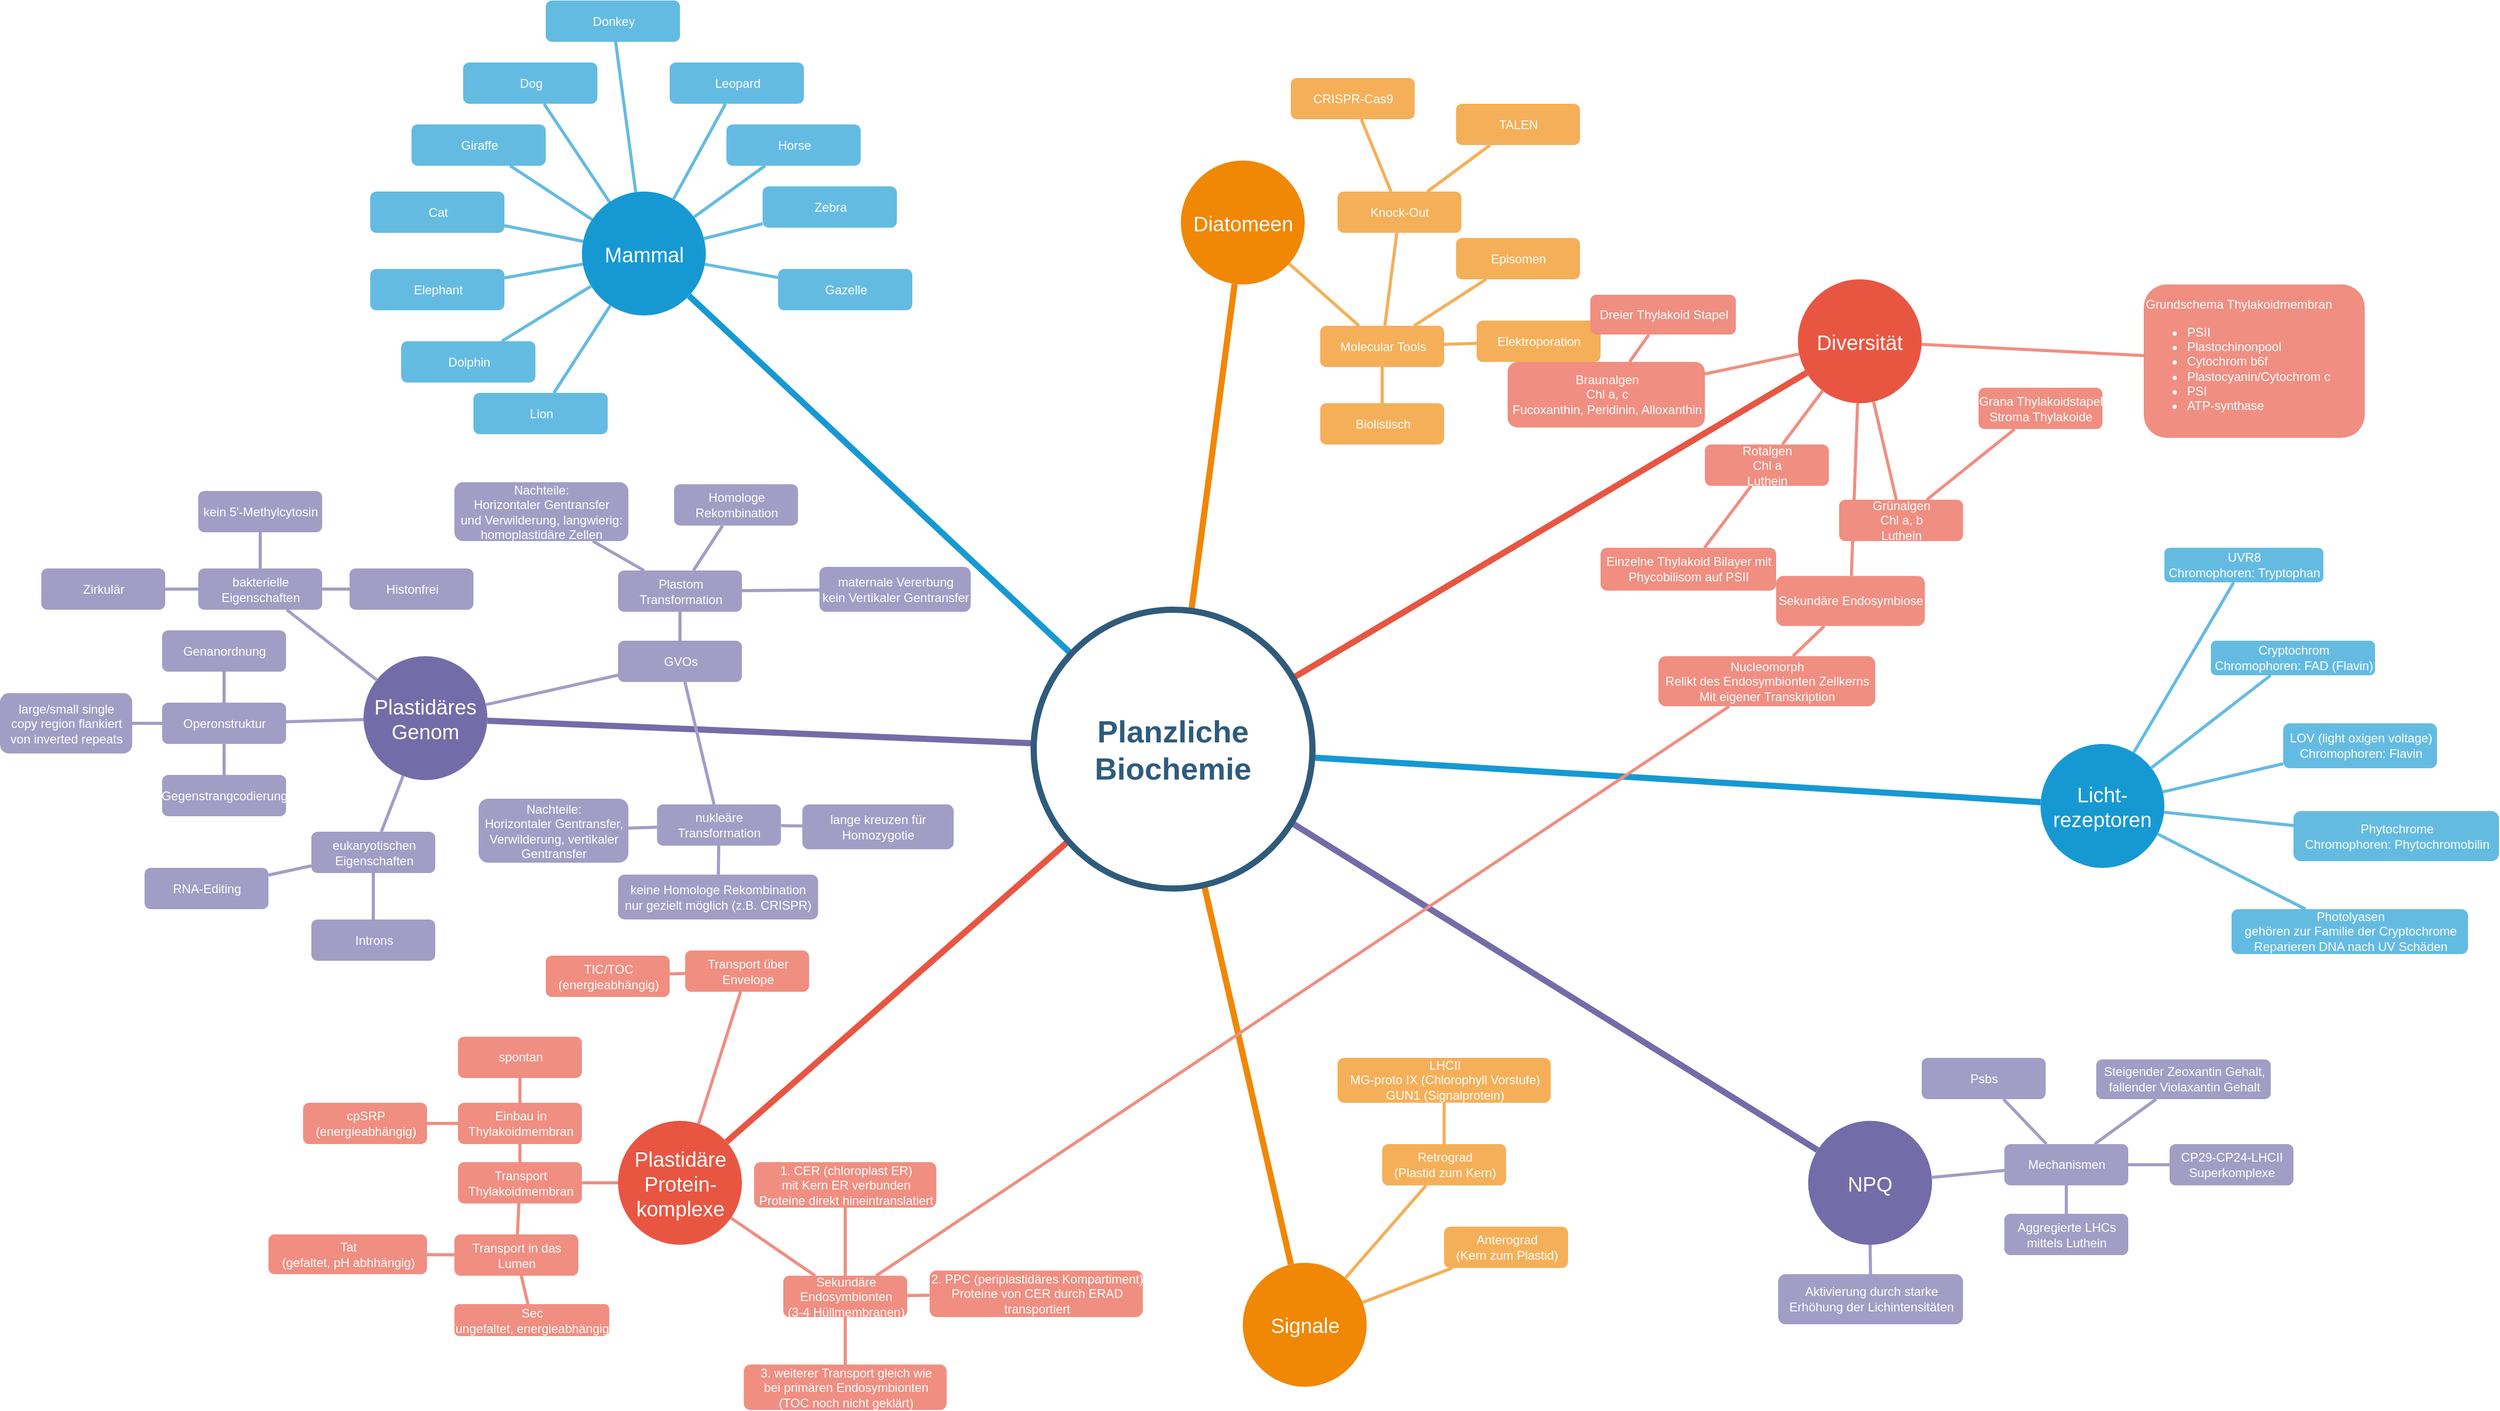 <mxfile version="20.2.4" type="github">
  <diagram id="6a731a19-8d31-9384-78a2-239565b7b9f0" name="Page-1">
    <mxGraphModel dx="2248" dy="908" grid="1" gridSize="10" guides="1" tooltips="1" connect="1" arrows="1" fold="1" page="1" pageScale="1" pageWidth="1169" pageHeight="827" background="none" math="0" shadow="0">
      <root>
        <mxCell id="0" />
        <mxCell id="1" parent="0" />
        <mxCell id="1350" value="Mammal" style="ellipse;whiteSpace=wrap;html=1;shadow=0;fontFamily=Helvetica;fontSize=20;fontColor=#FFFFFF;align=center;strokeWidth=3;fillColor=#1699D3;strokeColor=none;" parent="1" vertex="1">
          <mxGeometry x="523.5" y="271.5" width="120" height="120" as="geometry" />
        </mxCell>
        <mxCell id="1351" value="Diatomeen" style="ellipse;whiteSpace=wrap;html=1;shadow=0;fontFamily=Helvetica;fontSize=20;fontColor=#FFFFFF;align=center;strokeWidth=3;fillColor=#F08705;strokeColor=none;gradientColor=none;" parent="1" vertex="1">
          <mxGeometry x="1103.5" y="241.5" width="120" height="120" as="geometry" />
        </mxCell>
        <mxCell id="1352" value="Diversität" style="ellipse;whiteSpace=wrap;html=1;shadow=0;fontFamily=Helvetica;fontSize=20;fontColor=#FFFFFF;align=center;strokeWidth=3;fillColor=#E85642;strokeColor=none;" parent="1" vertex="1">
          <mxGeometry x="1701" y="356.5" width="120" height="120" as="geometry" />
        </mxCell>
        <mxCell id="1353" value="Licht-rezeptoren" style="ellipse;whiteSpace=wrap;html=1;shadow=0;fontFamily=Helvetica;fontSize=20;fontColor=#FFFFFF;align=center;strokeWidth=3;fillColor=#1699D3;strokeColor=none;" parent="1" vertex="1">
          <mxGeometry x="1936" y="806.5" width="120" height="120" as="geometry" />
        </mxCell>
        <mxCell id="1354" value="NPQ" style="ellipse;whiteSpace=wrap;html=1;shadow=0;fontFamily=Helvetica;fontSize=20;fontColor=#FFFFFF;align=center;strokeWidth=3;fillColor=#736ca8;strokeColor=none;" parent="1" vertex="1">
          <mxGeometry x="1711" y="1171.5" width="120" height="120" as="geometry" />
        </mxCell>
        <mxCell id="1355" value="Signale" style="ellipse;whiteSpace=wrap;html=1;shadow=0;fontFamily=Helvetica;fontSize=20;fontColor=#FFFFFF;align=center;strokeWidth=3;fillColor=#F08705;strokeColor=none;" parent="1" vertex="1">
          <mxGeometry x="1163.5" y="1309" width="120" height="120" as="geometry" />
        </mxCell>
        <mxCell id="1356" value="Plastidäre Protein-&lt;br&gt;komplexe" style="ellipse;whiteSpace=wrap;html=1;shadow=0;fontFamily=Helvetica;fontSize=20;fontColor=#FFFFFF;align=center;strokeWidth=3;fillColor=#E85642;strokeColor=none;" parent="1" vertex="1">
          <mxGeometry x="558.5" y="1171.5" width="120" height="120" as="geometry" />
        </mxCell>
        <mxCell id="1358" value="Dolphin" style="rounded=1;fillColor=#64BBE2;strokeColor=none;strokeWidth=3;shadow=0;html=1;fontColor=#FFFFFF;" parent="1" vertex="1">
          <mxGeometry x="348.5" y="416.5" width="130" height="40" as="geometry" />
        </mxCell>
        <mxCell id="1359" style="endArrow=none;strokeWidth=6;strokeColor=#1699D3;html=1;" parent="1" source="1515" target="1350" edge="1">
          <mxGeometry relative="1" as="geometry" />
        </mxCell>
        <mxCell id="1360" style="endArrow=none;strokeWidth=6;strokeColor=#f08705;html=1;" parent="1" source="1515" target="1351" edge="1">
          <mxGeometry relative="1" as="geometry" />
        </mxCell>
        <mxCell id="1361" style="endArrow=none;strokeWidth=6;strokeColor=#E85642;html=1;" parent="1" source="1515" target="1352" edge="1">
          <mxGeometry relative="1" as="geometry" />
        </mxCell>
        <mxCell id="1362" style="endArrow=none;strokeWidth=6;strokeColor=#1699D3;html=1;" parent="1" source="1515" target="1353" edge="1">
          <mxGeometry relative="1" as="geometry" />
        </mxCell>
        <mxCell id="1363" style="endArrow=none;strokeWidth=6;strokeColor=#736CA8;html=1;" parent="1" source="1515" target="1516" edge="1">
          <mxGeometry relative="1" as="geometry" />
        </mxCell>
        <mxCell id="1364" style="endArrow=none;strokeWidth=6;strokeColor=#736ca8;html=1;" parent="1" source="1515" target="1354" edge="1">
          <mxGeometry relative="1" as="geometry" />
        </mxCell>
        <mxCell id="1365" value="" style="edgeStyle=none;endArrow=none;strokeWidth=6;strokeColor=#F08705;html=1;" parent="1" source="1515" target="1355" edge="1">
          <mxGeometry x="181" y="226.5" width="100" height="100" as="geometry">
            <mxPoint x="181" y="326.5" as="sourcePoint" />
            <mxPoint x="281" y="226.5" as="targetPoint" />
          </mxGeometry>
        </mxCell>
        <mxCell id="1366" value="" style="edgeStyle=none;endArrow=none;strokeWidth=6;strokeColor=#E85642;html=1;" parent="1" source="1515" target="1356" edge="1">
          <mxGeometry x="181" y="226.5" width="100" height="100" as="geometry">
            <mxPoint x="181" y="326.5" as="sourcePoint" />
            <mxPoint x="281" y="226.5" as="targetPoint" />
          </mxGeometry>
        </mxCell>
        <mxCell id="1367" value="Lion" style="rounded=1;fillColor=#64BBE2;strokeColor=none;strokeWidth=3;shadow=0;html=1;fontColor=#FFFFFF;" parent="1" vertex="1">
          <mxGeometry x="418.5" y="466.5" width="130" height="40" as="geometry" />
        </mxCell>
        <mxCell id="1368" value="Elephant" style="rounded=1;fillColor=#64BBE2;strokeColor=none;strokeWidth=3;shadow=0;html=1;fontColor=#FFFFFF;" parent="1" vertex="1">
          <mxGeometry x="318.5" y="346.5" width="130" height="40" as="geometry" />
        </mxCell>
        <mxCell id="1369" value="Cat" style="rounded=1;fillColor=#64BBE2;strokeColor=none;strokeWidth=3;shadow=0;html=1;fontColor=#FFFFFF;" parent="1" vertex="1">
          <mxGeometry x="318.5" y="271.5" width="130" height="40" as="geometry" />
        </mxCell>
        <mxCell id="1370" value="Giraffe" style="rounded=1;fillColor=#64BBE2;strokeColor=none;strokeWidth=3;shadow=0;html=1;fontColor=#FFFFFF;" parent="1" vertex="1">
          <mxGeometry x="358.5" y="206.5" width="130" height="40" as="geometry" />
        </mxCell>
        <mxCell id="1371" value="Dog" style="rounded=1;fillColor=#64BBE2;strokeColor=none;strokeWidth=3;shadow=0;html=1;fontColor=#FFFFFF;" parent="1" vertex="1">
          <mxGeometry x="408.5" y="146.5" width="130" height="40" as="geometry" />
        </mxCell>
        <mxCell id="1372" value="Donkey" style="rounded=1;fillColor=#64BBE2;strokeColor=none;strokeWidth=3;shadow=0;html=1;fontColor=#FFFFFF;" parent="1" vertex="1">
          <mxGeometry x="488.5" y="86.5" width="130" height="40" as="geometry" />
        </mxCell>
        <mxCell id="1373" value="Leopard" style="rounded=1;fillColor=#64BBE2;strokeColor=none;strokeWidth=3;shadow=0;html=1;fontColor=#FFFFFF;" parent="1" vertex="1">
          <mxGeometry x="608.5" y="146.5" width="130" height="40" as="geometry" />
        </mxCell>
        <mxCell id="1374" value="Horse" style="rounded=1;fillColor=#64BBE2;strokeColor=none;strokeWidth=3;shadow=0;html=1;fontColor=#FFFFFF;" parent="1" vertex="1">
          <mxGeometry x="663.5" y="206.5" width="130" height="40" as="geometry" />
        </mxCell>
        <mxCell id="1375" value="Zebra" style="rounded=1;fillColor=#64BBE2;strokeColor=none;strokeWidth=3;shadow=0;html=1;fontColor=#FFFFFF;" parent="1" vertex="1">
          <mxGeometry x="698.5" y="266.5" width="130" height="40" as="geometry" />
        </mxCell>
        <mxCell id="1376" value="Gazelle" style="rounded=1;fillColor=#64BBE2;strokeColor=none;strokeWidth=3;shadow=0;html=1;fontColor=#FFFFFF;" parent="1" vertex="1">
          <mxGeometry x="713.5" y="346.5" width="130" height="40" as="geometry" />
        </mxCell>
        <mxCell id="1377" value="" style="edgeStyle=none;endArrow=none;strokeWidth=3;strokeColor=#64BBE2;html=1;" parent="1" source="1350" target="1376" edge="1">
          <mxGeometry x="-221.5" y="56.5" width="100" height="100" as="geometry">
            <mxPoint x="-221.5" y="156.5" as="sourcePoint" />
            <mxPoint x="-121.5" y="56.5" as="targetPoint" />
          </mxGeometry>
        </mxCell>
        <mxCell id="1378" value="" style="edgeStyle=none;endArrow=none;strokeWidth=3;strokeColor=#64BBE2;html=1;" parent="1" source="1350" target="1367" edge="1">
          <mxGeometry x="-221.5" y="56.5" width="100" height="100" as="geometry">
            <mxPoint x="-221.5" y="156.5" as="sourcePoint" />
            <mxPoint x="-121.5" y="56.5" as="targetPoint" />
          </mxGeometry>
        </mxCell>
        <mxCell id="1379" value="" style="edgeStyle=none;endArrow=none;strokeWidth=3;strokeColor=#64BBE2;html=1;" parent="1" source="1350" target="1358" edge="1">
          <mxGeometry x="-221.5" y="56.5" width="100" height="100" as="geometry">
            <mxPoint x="-221.5" y="156.5" as="sourcePoint" />
            <mxPoint x="-121.5" y="56.5" as="targetPoint" />
          </mxGeometry>
        </mxCell>
        <mxCell id="1380" value="" style="edgeStyle=none;endArrow=none;strokeWidth=3;strokeColor=#64BBE2;html=1;" parent="1" source="1350" target="1368" edge="1">
          <mxGeometry x="-221.5" y="56.5" width="100" height="100" as="geometry">
            <mxPoint x="-221.5" y="156.5" as="sourcePoint" />
            <mxPoint x="-121.5" y="56.5" as="targetPoint" />
          </mxGeometry>
        </mxCell>
        <mxCell id="1381" value="" style="edgeStyle=none;endArrow=none;strokeWidth=3;strokeColor=#64BBE2;html=1;" parent="1" source="1350" target="1369" edge="1">
          <mxGeometry x="-221.5" y="56.5" width="100" height="100" as="geometry">
            <mxPoint x="-221.5" y="156.5" as="sourcePoint" />
            <mxPoint x="-121.5" y="56.5" as="targetPoint" />
          </mxGeometry>
        </mxCell>
        <mxCell id="1382" value="" style="edgeStyle=none;endArrow=none;strokeWidth=3;strokeColor=#64BBE2;html=1;" parent="1" source="1350" target="1370" edge="1">
          <mxGeometry x="-221.5" y="56.5" width="100" height="100" as="geometry">
            <mxPoint x="-221.5" y="156.5" as="sourcePoint" />
            <mxPoint x="-121.5" y="56.5" as="targetPoint" />
          </mxGeometry>
        </mxCell>
        <mxCell id="1383" value="" style="edgeStyle=none;endArrow=none;strokeWidth=3;strokeColor=#64BBE2;html=1;" parent="1" source="1350" target="1371" edge="1">
          <mxGeometry x="-221.5" y="56.5" width="100" height="100" as="geometry">
            <mxPoint x="-221.5" y="156.5" as="sourcePoint" />
            <mxPoint x="-121.5" y="56.5" as="targetPoint" />
          </mxGeometry>
        </mxCell>
        <mxCell id="1384" value="" style="edgeStyle=none;endArrow=none;strokeWidth=3;strokeColor=#64BBE2;html=1;" parent="1" source="1350" target="1372" edge="1">
          <mxGeometry x="-221.5" y="56.5" width="100" height="100" as="geometry">
            <mxPoint x="-221.5" y="156.5" as="sourcePoint" />
            <mxPoint x="-121.5" y="56.5" as="targetPoint" />
          </mxGeometry>
        </mxCell>
        <mxCell id="1385" value="" style="edgeStyle=none;endArrow=none;strokeWidth=3;strokeColor=#64BBE2;html=1;" parent="1" source="1350" target="1373" edge="1">
          <mxGeometry x="-221.5" y="56.5" width="100" height="100" as="geometry">
            <mxPoint x="-221.5" y="156.5" as="sourcePoint" />
            <mxPoint x="-121.5" y="56.5" as="targetPoint" />
          </mxGeometry>
        </mxCell>
        <mxCell id="1386" value="" style="edgeStyle=none;endArrow=none;strokeWidth=3;strokeColor=#64BBE2;html=1;" parent="1" source="1350" target="1374" edge="1">
          <mxGeometry x="-221.5" y="56.5" width="100" height="100" as="geometry">
            <mxPoint x="-221.5" y="156.5" as="sourcePoint" />
            <mxPoint x="-121.5" y="56.5" as="targetPoint" />
          </mxGeometry>
        </mxCell>
        <mxCell id="1387" value="" style="edgeStyle=none;endArrow=none;strokeWidth=3;strokeColor=#64BBE2;html=1;" parent="1" source="1350" target="1375" edge="1">
          <mxGeometry x="-221.5" y="56.5" width="100" height="100" as="geometry">
            <mxPoint x="-221.5" y="156.5" as="sourcePoint" />
            <mxPoint x="-121.5" y="56.5" as="targetPoint" />
          </mxGeometry>
        </mxCell>
        <mxCell id="1392" value="CRISPR-Cas9" style="rounded=1;fillColor=#f5af58;strokeColor=none;strokeWidth=3;shadow=0;html=1;fontColor=#FFFFFF;" parent="1" vertex="1">
          <mxGeometry x="1210" y="161.5" width="120" height="40" as="geometry" />
        </mxCell>
        <mxCell id="1393" value="TALEN" style="rounded=1;fillColor=#f5af58;strokeColor=none;strokeWidth=3;shadow=0;html=1;fontColor=#FFFFFF;" parent="1" vertex="1">
          <mxGeometry x="1370" y="186.5" width="120" height="40" as="geometry" />
        </mxCell>
        <mxCell id="1394" value="Knock-Out" style="rounded=1;fillColor=#f5af58;strokeColor=none;strokeWidth=3;shadow=0;html=1;fontColor=#FFFFFF;" parent="1" vertex="1">
          <mxGeometry x="1255.25" y="271.5" width="120" height="40" as="geometry" />
        </mxCell>
        <mxCell id="1395" value="Episomen" style="rounded=1;fillColor=#f5af58;strokeColor=none;strokeWidth=3;shadow=0;html=1;fontColor=#FFFFFF;" parent="1" vertex="1">
          <mxGeometry x="1370" y="316.5" width="120" height="40" as="geometry" />
        </mxCell>
        <mxCell id="1396" value="Elektroporation" style="rounded=1;fillColor=#f5af58;strokeColor=none;strokeWidth=3;shadow=0;html=1;fontColor=#FFFFFF;" parent="1" vertex="1">
          <mxGeometry x="1390" y="396.5" width="120" height="40" as="geometry" />
        </mxCell>
        <mxCell id="1397" value="Biolistisch" style="rounded=1;fillColor=#f5af58;strokeColor=none;strokeWidth=3;shadow=0;html=1;fontColor=#FFFFFF;" parent="1" vertex="1">
          <mxGeometry x="1238.5" y="476.5" width="120" height="40" as="geometry" />
        </mxCell>
        <mxCell id="1398" value="Molecular Tools" style="rounded=1;fillColor=#f5af58;strokeColor=none;strokeWidth=3;shadow=0;html=1;fontColor=#FFFFFF;" parent="1" vertex="1">
          <mxGeometry x="1238.5" y="401.5" width="120" height="40" as="geometry" />
        </mxCell>
        <mxCell id="1404" value="" style="edgeStyle=none;endArrow=none;strokeWidth=3;strokeColor=#F5AF58;html=1;" parent="1" source="1394" target="1392" edge="1">
          <mxGeometry x="3.5" y="21.5" width="100" height="100" as="geometry">
            <mxPoint x="3.5" y="121.5" as="sourcePoint" />
            <mxPoint x="103.5" y="21.5" as="targetPoint" />
          </mxGeometry>
        </mxCell>
        <mxCell id="1405" value="" style="edgeStyle=none;endArrow=none;strokeWidth=3;strokeColor=#F5AF58;html=1;" parent="1" source="1394" target="1393" edge="1">
          <mxGeometry x="3.5" y="21.5" width="100" height="100" as="geometry">
            <mxPoint x="3.5" y="121.5" as="sourcePoint" />
            <mxPoint x="103.5" y="21.5" as="targetPoint" />
          </mxGeometry>
        </mxCell>
        <mxCell id="1406" value="" style="edgeStyle=none;endArrow=none;strokeWidth=3;strokeColor=#F5AF58;html=1;" parent="1" source="1398" target="1394" edge="1">
          <mxGeometry x="3.5" y="21.5" width="100" height="100" as="geometry">
            <mxPoint x="3.5" y="121.5" as="sourcePoint" />
            <mxPoint x="103.5" y="21.5" as="targetPoint" />
          </mxGeometry>
        </mxCell>
        <mxCell id="1407" value="" style="edgeStyle=none;endArrow=none;strokeWidth=3;strokeColor=#F5AF58;html=1;" parent="1" source="1398" target="1395" edge="1">
          <mxGeometry x="3.5" y="21.5" width="100" height="100" as="geometry">
            <mxPoint x="3.5" y="121.5" as="sourcePoint" />
            <mxPoint x="103.5" y="21.5" as="targetPoint" />
          </mxGeometry>
        </mxCell>
        <mxCell id="1408" value="" style="edgeStyle=none;endArrow=none;strokeWidth=3;strokeColor=#F5AF58;html=1;" parent="1" source="1398" target="1396" edge="1">
          <mxGeometry x="3.5" y="21.5" width="100" height="100" as="geometry">
            <mxPoint x="3.5" y="121.5" as="sourcePoint" />
            <mxPoint x="103.5" y="21.5" as="targetPoint" />
          </mxGeometry>
        </mxCell>
        <mxCell id="1409" value="" style="edgeStyle=none;endArrow=none;strokeWidth=3;strokeColor=#F5AF58;html=1;" parent="1" source="1398" target="1397" edge="1">
          <mxGeometry x="3.5" y="21.5" width="100" height="100" as="geometry">
            <mxPoint x="3.5" y="121.5" as="sourcePoint" />
            <mxPoint x="103.5" y="21.5" as="targetPoint" />
          </mxGeometry>
        </mxCell>
        <mxCell id="1410" value="" style="edgeStyle=none;endArrow=none;strokeWidth=3;strokeColor=#F5AF58;html=1;" parent="1" source="1351" target="1398" edge="1">
          <mxGeometry x="3.5" y="21.5" width="100" height="100" as="geometry">
            <mxPoint x="3.5" y="121.5" as="sourcePoint" />
            <mxPoint x="103.5" y="21.5" as="targetPoint" />
          </mxGeometry>
        </mxCell>
        <mxCell id="1411" value="Rotalgen&lt;br&gt;Chl a&lt;br&gt;Luthein" style="rounded=1;fillColor=#f08e81;strokeColor=none;strokeWidth=3;shadow=0;html=1;fontColor=#FFFFFF;" parent="1" vertex="1">
          <mxGeometry x="1611" y="516.5" width="120" height="40" as="geometry" />
        </mxCell>
        <mxCell id="1412" value="Grundschema Thylakoidmembran&lt;br&gt;&lt;ul&gt;&lt;li&gt;PSII&lt;/li&gt;&lt;li&gt;Plastochinonpool&lt;/li&gt;&lt;li&gt;Cytochrom b6f&lt;br&gt;&lt;/li&gt;&lt;li&gt;Plastocyanin/Cytochrom c&lt;/li&gt;&lt;li&gt;PSI&lt;/li&gt;&lt;li&gt;ATP-synthase&lt;/li&gt;&lt;/ul&gt;" style="rounded=1;fillColor=#f08e81;strokeColor=none;strokeWidth=3;shadow=0;html=1;fontColor=#FFFFFF;align=left;" parent="1" vertex="1">
          <mxGeometry x="2036" y="361.5" width="214" height="148.5" as="geometry" />
        </mxCell>
        <mxCell id="1413" value="Braunalgen&lt;br&gt;Chl a, c&lt;br&gt;Fucoxanthin, Peridinin, Alloxanthin" style="rounded=1;fillColor=#f08e81;strokeColor=none;strokeWidth=3;shadow=0;html=1;fontColor=#FFFFFF;" parent="1" vertex="1">
          <mxGeometry x="1420" y="436.5" width="191" height="63.5" as="geometry" />
        </mxCell>
        <mxCell id="1414" value="Dreier Thylakoid Stapel" style="rounded=1;fillColor=#f08e81;strokeColor=none;strokeWidth=3;shadow=0;html=1;fontColor=#FFFFFF;" parent="1" vertex="1">
          <mxGeometry x="1500" y="371.5" width="141" height="38.5" as="geometry" />
        </mxCell>
        <mxCell id="1418" value="Nucleomorph&lt;br&gt;Relikt des Endosymbionten Zellkerns&lt;br&gt;Mit eigener Transkription" style="rounded=1;fillColor=#f08e81;strokeColor=none;strokeWidth=3;shadow=0;html=1;fontColor=#FFFFFF;" parent="1" vertex="1">
          <mxGeometry x="1566" y="721.5" width="210" height="48.5" as="geometry" />
        </mxCell>
        <mxCell id="1419" value="Sekundäre Endosymbiose" style="rounded=1;fillColor=#f08e81;strokeColor=none;strokeWidth=3;shadow=0;html=1;fontColor=#FFFFFF;" parent="1" vertex="1">
          <mxGeometry x="1680" y="643.75" width="144" height="48.5" as="geometry" />
        </mxCell>
        <mxCell id="1420" value="Grünalgen&lt;br&gt;Chl a, b&lt;br&gt;Luthein" style="rounded=1;fillColor=#f08e81;strokeColor=none;strokeWidth=3;shadow=0;html=1;fontColor=#FFFFFF;" parent="1" vertex="1">
          <mxGeometry x="1741" y="570" width="120" height="40" as="geometry" />
        </mxCell>
        <mxCell id="1421" value="Einzelne Thylakoid Bilayer mit &lt;br&gt;Phycobilisom auf PSII" style="rounded=1;fillColor=#f08e81;strokeColor=none;strokeWidth=3;shadow=0;html=1;fontColor=#FFFFFF;" parent="1" vertex="1">
          <mxGeometry x="1510" y="616.5" width="170" height="41.5" as="geometry" />
        </mxCell>
        <mxCell id="1422" value="Grana Thylakoidstapel&lt;br&gt;Stroma Thylakoide" style="rounded=1;fillColor=#f08e81;strokeColor=none;strokeWidth=3;shadow=0;html=1;fontColor=#FFFFFF;" parent="1" vertex="1">
          <mxGeometry x="1876" y="461.5" width="120" height="40" as="geometry" />
        </mxCell>
        <mxCell id="1423" value="" style="edgeStyle=none;endArrow=none;strokeWidth=3;strokeColor=#F08E81;html=1;" parent="1" source="1352" target="1411" edge="1">
          <mxGeometry x="31" y="106.5" width="100" height="100" as="geometry">
            <mxPoint x="31" y="206.5" as="sourcePoint" />
            <mxPoint x="131" y="106.5" as="targetPoint" />
          </mxGeometry>
        </mxCell>
        <mxCell id="1424" value="" style="edgeStyle=none;endArrow=none;strokeWidth=3;strokeColor=#F08E81;html=1;" parent="1" source="1352" target="1413" edge="1">
          <mxGeometry x="31" y="106.5" width="100" height="100" as="geometry">
            <mxPoint x="31" y="206.5" as="sourcePoint" />
            <mxPoint x="131" y="106.5" as="targetPoint" />
          </mxGeometry>
        </mxCell>
        <mxCell id="1425" value="" style="edgeStyle=none;endArrow=none;strokeWidth=3;strokeColor=#F08E81;html=1;" parent="1" source="1413" target="1414" edge="1">
          <mxGeometry x="31" y="106.5" width="100" height="100" as="geometry">
            <mxPoint x="31" y="206.5" as="sourcePoint" />
            <mxPoint x="131" y="106.5" as="targetPoint" />
          </mxGeometry>
        </mxCell>
        <mxCell id="1429" value="" style="edgeStyle=none;endArrow=none;strokeWidth=3;strokeColor=#F08E81;html=1;" parent="1" source="1419" target="1418" edge="1">
          <mxGeometry x="31" y="106.5" width="100" height="100" as="geometry">
            <mxPoint x="31" y="206.5" as="sourcePoint" />
            <mxPoint x="131" y="106.5" as="targetPoint" />
          </mxGeometry>
        </mxCell>
        <mxCell id="1430" value="" style="edgeStyle=none;endArrow=none;strokeWidth=3;strokeColor=#F08E81;html=1;" parent="1" source="1352" target="1419" edge="1">
          <mxGeometry x="31" y="106.5" width="100" height="100" as="geometry">
            <mxPoint x="31" y="206.5" as="sourcePoint" />
            <mxPoint x="131" y="106.5" as="targetPoint" />
          </mxGeometry>
        </mxCell>
        <mxCell id="1431" value="" style="edgeStyle=none;endArrow=none;strokeWidth=3;strokeColor=#F08E81;html=1;" parent="1" source="1352" target="1412" edge="1">
          <mxGeometry x="31" y="106.5" width="100" height="100" as="geometry">
            <mxPoint x="31" y="206.5" as="sourcePoint" />
            <mxPoint x="131" y="106.5" as="targetPoint" />
          </mxGeometry>
        </mxCell>
        <mxCell id="1432" value="" style="edgeStyle=none;endArrow=none;strokeWidth=3;strokeColor=#F08E81;html=1;" parent="1" source="1420" target="1422" edge="1">
          <mxGeometry x="31" y="106.5" width="100" height="100" as="geometry">
            <mxPoint x="31" y="206.5" as="sourcePoint" />
            <mxPoint x="131" y="106.5" as="targetPoint" />
          </mxGeometry>
        </mxCell>
        <mxCell id="1433" value="" style="edgeStyle=none;endArrow=none;strokeWidth=3;strokeColor=#F08E81;html=1;" parent="1" source="1411" target="1421" edge="1">
          <mxGeometry x="31" y="106.5" width="100" height="100" as="geometry">
            <mxPoint x="31" y="206.5" as="sourcePoint" />
            <mxPoint x="131" y="106.5" as="targetPoint" />
          </mxGeometry>
        </mxCell>
        <mxCell id="1434" value="" style="edgeStyle=none;endArrow=none;strokeWidth=3;strokeColor=#F08E81;html=1;" parent="1" source="1352" target="1420" edge="1">
          <mxGeometry x="31" y="106.5" width="100" height="100" as="geometry">
            <mxPoint x="31" y="206.5" as="sourcePoint" />
            <mxPoint x="131" y="106.5" as="targetPoint" />
          </mxGeometry>
        </mxCell>
        <mxCell id="1438" value="UVR8&lt;br&gt;&lt;span style=&quot;font-size: 12px;&quot;&gt;Chromophoren: Tryptophan&lt;/span&gt;" style="rounded=1;fillColor=#64BBE2;strokeColor=none;strokeWidth=3;shadow=0;html=1;fontColor=#FFFFFF;" parent="1" vertex="1">
          <mxGeometry x="2056" y="616.5" width="154" height="33.5" as="geometry" />
        </mxCell>
        <mxCell id="1439" value="Cryptochrom&lt;br&gt;&lt;span style=&quot;font-size: 12px;&quot;&gt;Chromophoren: FAD (Flavin)&lt;/span&gt;" style="rounded=1;fillColor=#64BBE2;strokeColor=none;strokeWidth=3;shadow=0;html=1;fontColor=#FFFFFF;" parent="1" vertex="1">
          <mxGeometry x="2101" y="706.5" width="159" height="33.5" as="geometry" />
        </mxCell>
        <mxCell id="1440" value="LOV (light oxigen voltage)&lt;br&gt;&lt;span style=&quot;font-size: 12px;&quot;&gt;Chromophoren: Flavin&lt;/span&gt;" style="rounded=1;fillColor=#64BBE2;strokeColor=none;strokeWidth=3;shadow=0;html=1;fontColor=#FFFFFF;" parent="1" vertex="1">
          <mxGeometry x="2171" y="786.5" width="149" height="43.5" as="geometry" />
        </mxCell>
        <mxCell id="1441" value="Photolyasen&lt;br&gt;gehören zur Familie der Cryptochrome&lt;br&gt;Reparieren DNA nach UV Schäden" style="rounded=1;fillColor=#64BBE2;strokeColor=none;strokeWidth=3;shadow=0;html=1;fontColor=#FFFFFF;" parent="1" vertex="1">
          <mxGeometry x="2121" y="966.5" width="229" height="43.5" as="geometry" />
        </mxCell>
        <mxCell id="1442" value="Phytochrome&lt;br&gt;Chromophoren:&amp;nbsp;Phytochromobilin" style="rounded=1;fillColor=#64BBE2;strokeColor=none;strokeWidth=3;shadow=0;html=1;fontColor=#FFFFFF;" parent="1" vertex="1">
          <mxGeometry x="2181" y="871.5" width="199" height="48.5" as="geometry" />
        </mxCell>
        <mxCell id="1449" value="" style="edgeStyle=none;endArrow=none;strokeWidth=3;strokeColor=#64BBE2;html=1;" parent="1" source="1353" target="1438" edge="1">
          <mxGeometry x="-24" y="196.5" width="100" height="100" as="geometry">
            <mxPoint x="-24" y="296.5" as="sourcePoint" />
            <mxPoint x="76" y="196.5" as="targetPoint" />
          </mxGeometry>
        </mxCell>
        <mxCell id="1450" value="" style="edgeStyle=none;endArrow=none;strokeWidth=3;strokeColor=#64BBE2;html=1;" parent="1" source="1353" target="1439" edge="1">
          <mxGeometry x="-24" y="196.5" width="100" height="100" as="geometry">
            <mxPoint x="-24" y="296.5" as="sourcePoint" />
            <mxPoint x="76" y="196.5" as="targetPoint" />
          </mxGeometry>
        </mxCell>
        <mxCell id="1451" value="" style="edgeStyle=none;endArrow=none;strokeWidth=3;strokeColor=#64BBE2;html=1;" parent="1" source="1353" target="1440" edge="1">
          <mxGeometry x="-24" y="196.5" width="100" height="100" as="geometry">
            <mxPoint x="-24" y="296.5" as="sourcePoint" />
            <mxPoint x="76" y="196.5" as="targetPoint" />
          </mxGeometry>
        </mxCell>
        <mxCell id="1452" value="" style="edgeStyle=none;endArrow=none;strokeWidth=3;strokeColor=#64BBE2;html=1;" parent="1" source="1353" target="1442" edge="1">
          <mxGeometry x="-24" y="196.5" width="100" height="100" as="geometry">
            <mxPoint x="-24" y="296.5" as="sourcePoint" />
            <mxPoint x="76" y="196.5" as="targetPoint" />
          </mxGeometry>
        </mxCell>
        <mxCell id="1453" value="" style="edgeStyle=none;endArrow=none;strokeWidth=3;strokeColor=#64BBE2;html=1;" parent="1" source="1353" target="1441" edge="1">
          <mxGeometry x="-24" y="196.5" width="100" height="100" as="geometry">
            <mxPoint x="-24" y="296.5" as="sourcePoint" />
            <mxPoint x="76" y="196.5" as="targetPoint" />
          </mxGeometry>
        </mxCell>
        <mxCell id="1457" value="Psbs" style="rounded=1;fillColor=#a29dc5;strokeColor=none;strokeWidth=3;shadow=0;html=1;fontColor=#FFFFFF;" parent="1" vertex="1">
          <mxGeometry x="1821" y="1110.5" width="120" height="40" as="geometry" />
        </mxCell>
        <mxCell id="1458" value="Aktivierung durch starke &lt;br&gt;Erhöhung der Lichintensitäten" style="rounded=1;fillColor=#a29dc5;strokeColor=none;strokeWidth=3;shadow=0;html=1;fontColor=#FFFFFF;" parent="1" vertex="1">
          <mxGeometry x="1682" y="1320" width="179" height="48.5" as="geometry" />
        </mxCell>
        <mxCell id="1459" value="CP29-CP24-LHCII &lt;br&gt;Superkomplexe" style="rounded=1;fillColor=#a29dc5;strokeColor=none;strokeWidth=3;shadow=0;html=1;fontColor=#FFFFFF;" parent="1" vertex="1">
          <mxGeometry x="2061" y="1194" width="120" height="40" as="geometry" />
        </mxCell>
        <mxCell id="1460" value="Mechanismen" style="rounded=1;fillColor=#a29dc5;strokeColor=none;strokeWidth=3;shadow=0;html=1;fontColor=#FFFFFF;" parent="1" vertex="1">
          <mxGeometry x="1901" y="1194" width="120" height="40" as="geometry" />
        </mxCell>
        <mxCell id="1461" value="Steigender Zeoxantin Gehalt, &lt;br&gt;fallender Violaxantin Gehalt" style="rounded=1;fillColor=#a29dc5;strokeColor=none;strokeWidth=3;shadow=0;html=1;fontColor=#FFFFFF;" parent="1" vertex="1">
          <mxGeometry x="1990" y="1112" width="169" height="38.5" as="geometry" />
        </mxCell>
        <mxCell id="1462" value="Aggregierte LHCs &lt;br&gt;mittels Luthein" style="rounded=1;fillColor=#a29dc5;strokeColor=none;strokeWidth=3;shadow=0;html=1;fontColor=#FFFFFF;" parent="1" vertex="1">
          <mxGeometry x="1901" y="1261.5" width="120" height="40" as="geometry" />
        </mxCell>
        <mxCell id="1463" value="" style="edgeStyle=none;endArrow=none;strokeWidth=3;strokeColor=#A29DC5;html=1;" parent="1" source="1354" target="1460" edge="1">
          <mxGeometry x="251" y="-103.5" width="100" height="100" as="geometry">
            <mxPoint x="251" y="-3.5" as="sourcePoint" />
            <mxPoint x="351" y="-103.5" as="targetPoint" />
          </mxGeometry>
        </mxCell>
        <mxCell id="1464" value="" style="edgeStyle=none;endArrow=none;strokeWidth=3;strokeColor=#A29DC5;html=1;" parent="1" source="1460" target="1461" edge="1">
          <mxGeometry x="251" y="-103.5" width="100" height="100" as="geometry">
            <mxPoint x="251" y="-3.5" as="sourcePoint" />
            <mxPoint x="351" y="-103.5" as="targetPoint" />
          </mxGeometry>
        </mxCell>
        <mxCell id="1465" value="" style="edgeStyle=none;endArrow=none;strokeWidth=3;strokeColor=#A29DC5;html=1;" parent="1" source="1354" target="1458" edge="1">
          <mxGeometry x="251" y="-103.5" width="100" height="100" as="geometry">
            <mxPoint x="251" y="-3.5" as="sourcePoint" />
            <mxPoint x="351" y="-103.5" as="targetPoint" />
          </mxGeometry>
        </mxCell>
        <mxCell id="1466" value="" style="edgeStyle=none;endArrow=none;strokeWidth=3;strokeColor=#A29DC5;html=1;" parent="1" source="1460" target="1462" edge="1">
          <mxGeometry x="251" y="-103.5" width="100" height="100" as="geometry">
            <mxPoint x="251" y="-3.5" as="sourcePoint" />
            <mxPoint x="351" y="-103.5" as="targetPoint" />
          </mxGeometry>
        </mxCell>
        <mxCell id="1467" value="" style="edgeStyle=none;endArrow=none;strokeWidth=3;strokeColor=#A29DC5;html=1;" parent="1" source="1460" target="1457" edge="1">
          <mxGeometry x="251" y="-103.5" width="100" height="100" as="geometry">
            <mxPoint x="251" y="-3.5" as="sourcePoint" />
            <mxPoint x="351" y="-103.5" as="targetPoint" />
          </mxGeometry>
        </mxCell>
        <mxCell id="1468" value="Anterograd&lt;br&gt;(Kern zum Plastid)" style="rounded=1;fillColor=#f5af58;strokeColor=none;strokeWidth=3;shadow=0;html=1;fontColor=#FFFFFF;" parent="1" vertex="1">
          <mxGeometry x="1358.5" y="1274" width="120" height="40" as="geometry" />
        </mxCell>
        <mxCell id="1469" value="LHCII&lt;br&gt;MG-proto IX (Chlorophyll Vorstufe)&lt;br&gt;GUN1 (Signalprotein)" style="rounded=1;fillColor=#f5af58;strokeColor=none;strokeWidth=3;shadow=0;html=1;fontColor=#FFFFFF;" parent="1" vertex="1">
          <mxGeometry x="1255.25" y="1110.5" width="206.5" height="43.5" as="geometry" />
        </mxCell>
        <mxCell id="1478" value="Retrograd&lt;br&gt;(Plastid zum Kern)" style="rounded=1;fillColor=#f5af58;strokeColor=none;strokeWidth=3;shadow=0;html=1;fontColor=#FFFFFF;" parent="1" vertex="1">
          <mxGeometry x="1298.5" y="1194" width="120" height="40" as="geometry" />
        </mxCell>
        <mxCell id="1479" value="" style="edgeStyle=none;endArrow=none;strokeWidth=3;strokeColor=#F5AF58;html=1;" parent="1" source="1355" target="1478" edge="1">
          <mxGeometry x="243.5" y="39" width="100" height="100" as="geometry">
            <mxPoint x="243.5" y="139" as="sourcePoint" />
            <mxPoint x="343.5" y="39" as="targetPoint" />
          </mxGeometry>
        </mxCell>
        <mxCell id="1480" value="" style="edgeStyle=none;endArrow=none;strokeWidth=3;strokeColor=#F5AF58;html=1;" parent="1" source="1355" target="1468" edge="1">
          <mxGeometry x="243.5" y="39" width="100" height="100" as="geometry">
            <mxPoint x="243.5" y="139" as="sourcePoint" />
            <mxPoint x="343.5" y="39" as="targetPoint" />
          </mxGeometry>
        </mxCell>
        <mxCell id="1481" value="" style="edgeStyle=none;endArrow=none;strokeWidth=3;strokeColor=#F5AF58;html=1;" parent="1" source="1478" target="1469" edge="1">
          <mxGeometry x="243.5" y="39" width="100" height="100" as="geometry">
            <mxPoint x="243.5" y="139" as="sourcePoint" />
            <mxPoint x="343.5" y="39" as="targetPoint" />
          </mxGeometry>
        </mxCell>
        <mxCell id="1490" value="Transport über&lt;br&gt;Envelope" style="rounded=1;fillColor=#f08e81;strokeColor=none;strokeWidth=3;shadow=0;html=1;fontColor=#FFFFFF;" parent="1" vertex="1">
          <mxGeometry x="623.5" y="1006.5" width="120" height="40" as="geometry" />
        </mxCell>
        <mxCell id="1491" value="TIC/TOC&lt;br&gt;(energieabhängig)" style="rounded=1;fillColor=#f08e81;strokeColor=none;strokeWidth=3;shadow=0;html=1;fontColor=#FFFFFF;" parent="1" vertex="1">
          <mxGeometry x="488.5" y="1011.5" width="120" height="40" as="geometry" />
        </mxCell>
        <mxCell id="1492" value="Transport &lt;br&gt;Thylakoidmembran" style="rounded=1;fillColor=#f08e81;strokeColor=none;strokeWidth=3;shadow=0;html=1;fontColor=#FFFFFF;" parent="1" vertex="1">
          <mxGeometry x="403.5" y="1211.5" width="120" height="40" as="geometry" />
        </mxCell>
        <mxCell id="1493" value="Einbau in &lt;br&gt;Thylakoidmembran" style="rounded=1;fillColor=#f08e81;strokeColor=none;strokeWidth=3;shadow=0;html=1;fontColor=#FFFFFF;" parent="1" vertex="1">
          <mxGeometry x="403.5" y="1154" width="120" height="40" as="geometry" />
        </mxCell>
        <mxCell id="1494" value="Transport in das&lt;br&gt;Lumen" style="rounded=1;fillColor=#f08e81;strokeColor=none;strokeWidth=3;shadow=0;html=1;fontColor=#FFFFFF;" parent="1" vertex="1">
          <mxGeometry x="400.04" y="1281.5" width="120" height="40" as="geometry" />
        </mxCell>
        <mxCell id="1495" value="spontan" style="rounded=1;fillColor=#f08e81;strokeColor=none;strokeWidth=3;shadow=0;html=1;fontColor=#FFFFFF;" parent="1" vertex="1">
          <mxGeometry x="403.5" y="1090" width="120" height="40" as="geometry" />
        </mxCell>
        <mxCell id="1496" value="cpSRP&lt;br&gt;(energieabhängig)" style="rounded=1;fillColor=#f08e81;strokeColor=none;strokeWidth=3;shadow=0;html=1;fontColor=#FFFFFF;" parent="1" vertex="1">
          <mxGeometry x="253.5" y="1154" width="120" height="40" as="geometry" />
        </mxCell>
        <mxCell id="1497" value="Tat&lt;br&gt;(gefaltet, pH abhhängig)" style="rounded=1;fillColor=#f08e81;strokeColor=none;strokeWidth=3;shadow=0;html=1;fontColor=#FFFFFF;" parent="1" vertex="1">
          <mxGeometry x="220" y="1281.5" width="153.5" height="38.5" as="geometry" />
        </mxCell>
        <mxCell id="1498" value="Sec&lt;br&gt;(ungefaltet, energieabhängig)" style="rounded=1;fillColor=#f08e81;strokeColor=none;strokeWidth=3;shadow=0;html=1;fontColor=#FFFFFF;" parent="1" vertex="1">
          <mxGeometry x="400.04" y="1349" width="149.96" height="31" as="geometry" />
        </mxCell>
        <mxCell id="1499" value="Sekundäre &lt;br&gt;Endosymbionten&lt;br&gt;(3-4 Hüllmembranen)" style="rounded=1;fillColor=#f08e81;strokeColor=none;strokeWidth=3;shadow=0;html=1;fontColor=#FFFFFF;" parent="1" vertex="1">
          <mxGeometry x="718.5" y="1321.5" width="120" height="40" as="geometry" />
        </mxCell>
        <mxCell id="1501" value="1. CER (chloroplast ER)&lt;br&gt;mit Kern ER verbunden&lt;br&gt;Proteine direkt hineintranslatiert" style="rounded=1;fillColor=#f08e81;strokeColor=none;strokeWidth=3;shadow=0;html=1;fontColor=#FFFFFF;" parent="1" vertex="1">
          <mxGeometry x="690.25" y="1211.5" width="176.5" height="44" as="geometry" />
        </mxCell>
        <mxCell id="1502" value="" style="edgeStyle=none;endArrow=none;strokeWidth=3;strokeColor=#F08E81;html=1;" parent="1" source="1499" target="1501" edge="1">
          <mxGeometry x="188.5" y="51.5" width="100" height="100" as="geometry">
            <mxPoint x="188.5" y="151.5" as="sourcePoint" />
            <mxPoint x="288.5" y="51.5" as="targetPoint" />
          </mxGeometry>
        </mxCell>
        <mxCell id="1503" value="" style="edgeStyle=none;endArrow=none;strokeWidth=3;strokeColor=#F08E81;html=1;" parent="1" source="1356" target="1490" edge="1">
          <mxGeometry x="188.5" y="51.5" width="100" height="100" as="geometry">
            <mxPoint x="188.5" y="151.5" as="sourcePoint" />
            <mxPoint x="288.5" y="51.5" as="targetPoint" />
          </mxGeometry>
        </mxCell>
        <mxCell id="1504" value="" style="edgeStyle=none;endArrow=none;strokeWidth=3;strokeColor=#F08E81;html=1;" parent="1" source="1490" target="1491" edge="1">
          <mxGeometry x="188.5" y="51.5" width="100" height="100" as="geometry">
            <mxPoint x="188.5" y="151.5" as="sourcePoint" />
            <mxPoint x="288.5" y="51.5" as="targetPoint" />
          </mxGeometry>
        </mxCell>
        <mxCell id="1505" value="" style="edgeStyle=none;endArrow=none;strokeWidth=3;strokeColor=#F08E81;html=1;" parent="1" source="1356" target="1492" edge="1">
          <mxGeometry x="188.5" y="51.5" width="100" height="100" as="geometry">
            <mxPoint x="188.5" y="151.5" as="sourcePoint" />
            <mxPoint x="288.5" y="51.5" as="targetPoint" />
          </mxGeometry>
        </mxCell>
        <mxCell id="1506" value="" style="edgeStyle=none;endArrow=none;strokeWidth=3;strokeColor=#F08E81;html=1;" parent="1" source="1492" target="1493" edge="1">
          <mxGeometry x="60.5" y="124.5" width="100" height="100" as="geometry">
            <mxPoint x="295.5" y="1166.095" as="sourcePoint" />
            <mxPoint x="160.5" y="124.5" as="targetPoint" />
          </mxGeometry>
        </mxCell>
        <mxCell id="1507" value="" style="edgeStyle=none;endArrow=none;strokeWidth=3;strokeColor=#F08E81;html=1;" parent="1" source="1492" target="1494" edge="1">
          <mxGeometry x="60.5" y="124.5" width="100" height="100" as="geometry">
            <mxPoint x="347.5" y="1179.5" as="sourcePoint" />
            <mxPoint x="160.5" y="124.5" as="targetPoint" />
          </mxGeometry>
        </mxCell>
        <mxCell id="1508" value="" style="edgeStyle=none;endArrow=none;strokeWidth=3;strokeColor=#F08E81;html=1;" parent="1" source="1493" target="1495" edge="1">
          <mxGeometry x="60.5" y="124.5" width="100" height="100" as="geometry">
            <mxPoint x="60.5" y="224.5" as="sourcePoint" />
            <mxPoint x="160.5" y="124.5" as="targetPoint" />
          </mxGeometry>
        </mxCell>
        <mxCell id="1509" value="" style="edgeStyle=none;endArrow=none;strokeWidth=3;strokeColor=#F08E81;html=1;" parent="1" source="1493" target="1496" edge="1">
          <mxGeometry x="60.5" y="124.5" width="100" height="100" as="geometry">
            <mxPoint x="60.5" y="224.5" as="sourcePoint" />
            <mxPoint x="160.5" y="124.5" as="targetPoint" />
          </mxGeometry>
        </mxCell>
        <mxCell id="1510" value="" style="edgeStyle=none;endArrow=none;strokeWidth=3;strokeColor=#F08E81;html=1;" parent="1" source="1494" target="1497" edge="1">
          <mxGeometry x="60.5" y="124.5" width="100" height="100" as="geometry">
            <mxPoint x="60.5" y="224.5" as="sourcePoint" />
            <mxPoint x="160.5" y="124.5" as="targetPoint" />
          </mxGeometry>
        </mxCell>
        <mxCell id="1511" value="" style="edgeStyle=none;endArrow=none;strokeWidth=3;strokeColor=#F08E81;html=1;" parent="1" source="1494" target="1498" edge="1">
          <mxGeometry x="60.5" y="124.5" width="100" height="100" as="geometry">
            <mxPoint x="60.5" y="224.5" as="sourcePoint" />
            <mxPoint x="160.5" y="124.5" as="targetPoint" />
          </mxGeometry>
        </mxCell>
        <mxCell id="1512" value="" style="edgeStyle=none;endArrow=none;strokeWidth=3;strokeColor=#F08E81;html=1;" parent="1" source="1356" target="1499" edge="1">
          <mxGeometry x="188.5" y="51.5" width="100" height="100" as="geometry">
            <mxPoint x="188.5" y="151.5" as="sourcePoint" />
            <mxPoint x="288.5" y="51.5" as="targetPoint" />
          </mxGeometry>
        </mxCell>
        <mxCell id="1515" value="Planzliche Biochemie" style="ellipse;whiteSpace=wrap;html=1;shadow=0;fontFamily=Helvetica;fontSize=30;fontColor=#2F5B7C;align=center;strokeColor=#2F5B7C;strokeWidth=6;fillColor=#FFFFFF;fontStyle=1;gradientColor=none;" parent="1" vertex="1">
          <mxGeometry x="961" y="676.5" width="270" height="270" as="geometry" />
        </mxCell>
        <mxCell id="1516" value="Plastidäres Genom" style="ellipse;whiteSpace=wrap;html=1;shadow=0;fontFamily=Helvetica;fontSize=20;fontColor=#FFFFFF;align=center;strokeWidth=3;fillColor=#736ca8;strokeColor=none;" parent="1" vertex="1">
          <mxGeometry x="312" y="721.5" width="120" height="120" as="geometry" />
        </mxCell>
        <mxCell id="1517" value="bakterielle &lt;br&gt;Eigenschaften" style="rounded=1;fillColor=#a29dc5;strokeColor=none;strokeWidth=3;shadow=0;html=1;fontColor=#FFFFFF;" parent="1" vertex="1">
          <mxGeometry x="152" y="636.5" width="120" height="40" as="geometry" />
        </mxCell>
        <mxCell id="1518" value="Histonfrei" style="rounded=1;fillColor=#a29dc5;strokeColor=none;strokeWidth=3;shadow=0;html=1;fontColor=#FFFFFF;" parent="1" vertex="1">
          <mxGeometry x="298.5" y="636.5" width="120" height="40" as="geometry" />
        </mxCell>
        <mxCell id="1519" value="kein 5&#39;-Methylcytosin" style="rounded=1;fillColor=#a29dc5;strokeColor=none;strokeWidth=3;shadow=0;html=1;fontColor=#FFFFFF;" parent="1" vertex="1">
          <mxGeometry x="152" y="561.5" width="120" height="40" as="geometry" />
        </mxCell>
        <mxCell id="1520" value="GVOs" style="rounded=1;fillColor=#a29dc5;strokeColor=none;strokeWidth=3;shadow=0;html=1;fontColor=#FFFFFF;" parent="1" vertex="1">
          <mxGeometry x="558.5" y="706.5" width="120" height="40" as="geometry" />
        </mxCell>
        <mxCell id="1521" value="RNA-Editing" style="rounded=1;fillColor=#a29dc5;strokeColor=none;strokeWidth=3;shadow=0;html=1;fontColor=#FFFFFF;" parent="1" vertex="1">
          <mxGeometry x="100" y="926.5" width="120" height="40" as="geometry" />
        </mxCell>
        <mxCell id="1522" value="Zirkulär" style="rounded=1;fillColor=#a29dc5;strokeColor=none;strokeWidth=3;shadow=0;html=1;fontColor=#FFFFFF;" parent="1" vertex="1">
          <mxGeometry y="636.5" width="120" height="40" as="geometry" />
        </mxCell>
        <mxCell id="1523" value="Introns" style="rounded=1;fillColor=#a29dc5;strokeColor=none;strokeWidth=3;shadow=0;html=1;fontColor=#FFFFFF;" parent="1" vertex="1">
          <mxGeometry x="261.5" y="976.5" width="120" height="40" as="geometry" />
        </mxCell>
        <mxCell id="1524" value="eukaryotischen &lt;br&gt;Eigenschaften" style="rounded=1;fillColor=#a29dc5;strokeColor=none;strokeWidth=3;shadow=0;html=1;fontColor=#FFFFFF;" parent="1" vertex="1">
          <mxGeometry x="261.5" y="891.5" width="120" height="40" as="geometry" />
        </mxCell>
        <mxCell id="1525" value="large/small single &lt;br&gt;copy region flankiert &lt;br&gt;von inverted repeats" style="rounded=1;fillColor=#a29dc5;strokeColor=none;strokeWidth=3;shadow=0;html=1;fontColor=#FFFFFF;" parent="1" vertex="1">
          <mxGeometry x="-40" y="757.25" width="128" height="58.5" as="geometry" />
        </mxCell>
        <mxCell id="1526" value="Gegenstrangcodierung" style="rounded=1;fillColor=#a29dc5;strokeColor=none;strokeWidth=3;shadow=0;html=1;fontColor=#FFFFFF;" parent="1" vertex="1">
          <mxGeometry x="117" y="836.5" width="120" height="40" as="geometry" />
        </mxCell>
        <mxCell id="1527" value="Operonstruktur" style="rounded=1;fillColor=#a29dc5;strokeColor=none;strokeWidth=3;shadow=0;html=1;fontColor=#FFFFFF;" parent="1" vertex="1">
          <mxGeometry x="117" y="766.5" width="120" height="40" as="geometry" />
        </mxCell>
        <mxCell id="1528" value="" style="edgeStyle=none;endArrow=none;strokeWidth=3;strokeColor=#A29DC5;html=1;" parent="1" source="1516" target="1517" edge="1">
          <mxGeometry x="-1498" y="-303.5" width="100" height="100" as="geometry">
            <mxPoint x="-1498" y="-203.5" as="sourcePoint" />
            <mxPoint x="-1398" y="-303.5" as="targetPoint" />
          </mxGeometry>
        </mxCell>
        <mxCell id="1529" value="Genanordnung" style="rounded=1;fillColor=#a29dc5;strokeColor=none;strokeWidth=3;shadow=0;html=1;fontColor=#FFFFFF;" parent="1" vertex="1">
          <mxGeometry x="117" y="696.5" width="120" height="40" as="geometry" />
        </mxCell>
        <mxCell id="1530" value="" style="edgeStyle=none;endArrow=none;strokeWidth=3;strokeColor=#A29DC5;html=1;" parent="1" source="1517" target="1518" edge="1">
          <mxGeometry x="-1548" y="-288.5" width="100" height="100" as="geometry">
            <mxPoint x="-1548" y="-188.5" as="sourcePoint" />
            <mxPoint x="-1448" y="-288.5" as="targetPoint" />
          </mxGeometry>
        </mxCell>
        <mxCell id="1531" value="" style="edgeStyle=none;endArrow=none;strokeWidth=3;strokeColor=#A29DC5;html=1;" parent="1" source="1517" target="1519" edge="1">
          <mxGeometry x="-1548" y="-288.5" width="100" height="100" as="geometry">
            <mxPoint x="-1548" y="-188.5" as="sourcePoint" />
            <mxPoint x="-1448" y="-288.5" as="targetPoint" />
          </mxGeometry>
        </mxCell>
        <mxCell id="1532" value="" style="edgeStyle=none;endArrow=none;strokeWidth=3;strokeColor=#A29DC5;html=1;" parent="1" source="1516" target="1520" edge="1">
          <mxGeometry x="-1498" y="-303.5" width="100" height="100" as="geometry">
            <mxPoint x="-1498" y="-203.5" as="sourcePoint" />
            <mxPoint x="-1398" y="-303.5" as="targetPoint" />
          </mxGeometry>
        </mxCell>
        <mxCell id="1533" value="" style="edgeStyle=none;endArrow=none;strokeWidth=3;strokeColor=#A29DC5;html=1;" parent="1" source="1524" target="1521" edge="1">
          <mxGeometry x="-1658.5" y="-303.5" width="100" height="100" as="geometry">
            <mxPoint x="-1658.5" y="-203.5" as="sourcePoint" />
            <mxPoint x="-1558.5" y="-303.5" as="targetPoint" />
          </mxGeometry>
        </mxCell>
        <mxCell id="1534" value="" style="edgeStyle=none;endArrow=none;strokeWidth=3;strokeColor=#A29DC5;html=1;" parent="1" source="1517" target="1522" edge="1">
          <mxGeometry x="-1548" y="-288.5" width="100" height="100" as="geometry">
            <mxPoint x="-1548" y="-188.5" as="sourcePoint" />
            <mxPoint x="-1448" y="-288.5" as="targetPoint" />
          </mxGeometry>
        </mxCell>
        <mxCell id="1535" value="" style="edgeStyle=none;endArrow=none;strokeWidth=3;strokeColor=#A29DC5;html=1;" parent="1" source="1524" target="1523" edge="1">
          <mxGeometry x="-1658.5" y="-303.5" width="100" height="100" as="geometry">
            <mxPoint x="-1658.5" y="-203.5" as="sourcePoint" />
            <mxPoint x="-1558.5" y="-303.5" as="targetPoint" />
          </mxGeometry>
        </mxCell>
        <mxCell id="1536" value="" style="edgeStyle=none;endArrow=none;strokeWidth=3;strokeColor=#A29DC5;html=1;" parent="1" source="1516" target="1524" edge="1">
          <mxGeometry x="-1498" y="-303.5" width="100" height="100" as="geometry">
            <mxPoint x="-1498" y="-203.5" as="sourcePoint" />
            <mxPoint x="-1398" y="-303.5" as="targetPoint" />
          </mxGeometry>
        </mxCell>
        <mxCell id="1537" value="" style="edgeStyle=none;endArrow=none;strokeWidth=3;strokeColor=#A29DC5;html=1;" parent="1" source="1527" target="1525" edge="1">
          <mxGeometry x="-1418" y="-338.5" width="100" height="100" as="geometry">
            <mxPoint x="-1418" y="-238.5" as="sourcePoint" />
            <mxPoint x="-1318" y="-338.5" as="targetPoint" />
          </mxGeometry>
        </mxCell>
        <mxCell id="1538" value="" style="edgeStyle=none;endArrow=none;strokeWidth=3;strokeColor=#A29DC5;html=1;" parent="1" source="1527" target="1526" edge="1">
          <mxGeometry x="-1418" y="-338.5" width="100" height="100" as="geometry">
            <mxPoint x="-1418" y="-238.5" as="sourcePoint" />
            <mxPoint x="-1318" y="-338.5" as="targetPoint" />
          </mxGeometry>
        </mxCell>
        <mxCell id="1539" value="" style="edgeStyle=none;endArrow=none;strokeWidth=3;strokeColor=#A29DC5;html=1;" parent="1" source="1516" target="1527" edge="1">
          <mxGeometry x="-1498" y="-303.5" width="100" height="100" as="geometry">
            <mxPoint x="-1498" y="-203.5" as="sourcePoint" />
            <mxPoint x="-1398" y="-303.5" as="targetPoint" />
          </mxGeometry>
        </mxCell>
        <mxCell id="1540" value="" style="edgeStyle=none;endArrow=none;strokeWidth=3;strokeColor=#A29DC5;html=1;" parent="1" source="1527" target="1529" edge="1">
          <mxGeometry x="-1418" y="-338.5" width="100" height="100" as="geometry">
            <mxPoint x="-1418" y="-238.5" as="sourcePoint" />
            <mxPoint x="-1318" y="-338.5" as="targetPoint" />
          </mxGeometry>
        </mxCell>
        <mxCell id="1541" value="" style="edgeStyle=none;endArrow=none;strokeWidth=3;strokeColor=#A29DC5;html=1;" parent="1" source="1460" target="1459" edge="1">
          <mxGeometry x="-1174" y="-408.5" width="100" height="100" as="geometry">
            <mxPoint x="-1174" y="-308.5" as="sourcePoint" />
            <mxPoint x="-1074" y="-408.5" as="targetPoint" />
          </mxGeometry>
        </mxCell>
        <mxCell id="1542" style="edgeStyle=none;rounded=0;html=1;exitX=0.5;exitY=1;endArrow=none;endFill=0;jettySize=auto;orthogonalLoop=1;strokeColor=#736CA8;strokeWidth=2;fillColor=#64bbe2;fontSize=20;fontColor=#23445D;" parent="1" source="1529" target="1529" edge="1">
          <mxGeometry relative="1" as="geometry" />
        </mxCell>
        <mxCell id="6x3eGABsDxq7Kf3F9K57-1542" value="Nachteile:&lt;br&gt;Horizontaler Gentransfer &lt;br&gt;und Verwilderung, langwierig: &lt;br&gt;homoplastidäre Zellen" style="rounded=1;fillColor=#a29dc5;strokeColor=none;strokeWidth=3;shadow=0;html=1;fontColor=#FFFFFF;" parent="1" vertex="1">
          <mxGeometry x="400.04" y="553" width="168.5" height="57" as="geometry" />
        </mxCell>
        <mxCell id="6x3eGABsDxq7Kf3F9K57-1543" value="" style="edgeStyle=none;endArrow=none;strokeWidth=3;strokeColor=#A29DC5;html=1;" parent="1" source="6x3eGABsDxq7Kf3F9K57-1546" target="6x3eGABsDxq7Kf3F9K57-1542" edge="1">
          <mxGeometry x="-1264.79" y="-8.5" width="100" height="100" as="geometry">
            <mxPoint x="656.794" y="1045.856" as="sourcePoint" />
            <mxPoint x="-1164.79" y="-8.5" as="targetPoint" />
          </mxGeometry>
        </mxCell>
        <mxCell id="6x3eGABsDxq7Kf3F9K57-1544" value="Homologe &lt;br&gt;Rekombination" style="rounded=1;fillColor=#a29dc5;strokeColor=none;strokeWidth=3;shadow=0;html=1;fontColor=#FFFFFF;" parent="1" vertex="1">
          <mxGeometry x="612.79" y="555" width="120" height="40" as="geometry" />
        </mxCell>
        <mxCell id="6x3eGABsDxq7Kf3F9K57-1545" value="" style="edgeStyle=none;endArrow=none;strokeWidth=3;strokeColor=#A29DC5;html=1;" parent="1" source="6x3eGABsDxq7Kf3F9K57-1546" target="6x3eGABsDxq7Kf3F9K57-1544" edge="1">
          <mxGeometry x="-1294.33" y="-62.86" width="100" height="100" as="geometry">
            <mxPoint x="627.254" y="991.496" as="sourcePoint" />
            <mxPoint x="-1194.33" y="-62.86" as="targetPoint" />
          </mxGeometry>
        </mxCell>
        <mxCell id="6x3eGABsDxq7Kf3F9K57-1546" value="Plastom &lt;br&gt;Transformation" style="rounded=1;fillColor=#a29dc5;strokeColor=none;strokeWidth=3;shadow=0;html=1;fontColor=#FFFFFF;" parent="1" vertex="1">
          <mxGeometry x="558.5" y="638.5" width="120" height="40" as="geometry" />
        </mxCell>
        <mxCell id="6x3eGABsDxq7Kf3F9K57-1547" value="" style="edgeStyle=none;endArrow=none;strokeWidth=3;strokeColor=#A29DC5;html=1;" parent="1" source="1520" target="6x3eGABsDxq7Kf3F9K57-1546" edge="1">
          <mxGeometry x="-1339.79" y="-158.5" width="100" height="100" as="geometry">
            <mxPoint x="581.794" y="895.856" as="sourcePoint" />
            <mxPoint x="-1239.79" y="-158.5" as="targetPoint" />
          </mxGeometry>
        </mxCell>
        <mxCell id="6x3eGABsDxq7Kf3F9K57-1548" value="maternale Vererbung&lt;br&gt;kein Vertikaler Gentransfer" style="rounded=1;fillColor=#a29dc5;strokeColor=none;strokeWidth=3;shadow=0;html=1;fontColor=#FFFFFF;" parent="1" vertex="1">
          <mxGeometry x="753.54" y="635" width="146.5" height="43.5" as="geometry" />
        </mxCell>
        <mxCell id="6x3eGABsDxq7Kf3F9K57-1549" value="" style="edgeStyle=none;endArrow=none;strokeWidth=3;strokeColor=#A29DC5;html=1;" parent="1" source="6x3eGABsDxq7Kf3F9K57-1546" target="6x3eGABsDxq7Kf3F9K57-1548" edge="1">
          <mxGeometry x="-1320.71" y="-113.5" width="100" height="100" as="geometry">
            <mxPoint x="600.874" y="940.856" as="sourcePoint" />
            <mxPoint x="-1220.71" y="-113.5" as="targetPoint" />
          </mxGeometry>
        </mxCell>
        <mxCell id="6x3eGABsDxq7Kf3F9K57-1551" value="Nachteile:&lt;br&gt;Horizontaler Gentransfer,&lt;br&gt;Verwilderung, vertikaler &lt;br&gt;Gentransfer" style="rounded=1;fillColor=#a29dc5;strokeColor=none;strokeWidth=3;shadow=0;html=1;fontColor=#FFFFFF;" parent="1" vertex="1">
          <mxGeometry x="423.5" y="859.5" width="145.04" height="62" as="geometry" />
        </mxCell>
        <mxCell id="6x3eGABsDxq7Kf3F9K57-1552" value="" style="edgeStyle=none;endArrow=none;strokeWidth=3;strokeColor=#A29DC5;html=1;" parent="1" source="6x3eGABsDxq7Kf3F9K57-1555" target="6x3eGABsDxq7Kf3F9K57-1551" edge="1">
          <mxGeometry x="-1281.33" y="221.5" width="100" height="100" as="geometry">
            <mxPoint x="640.254" y="1275.856" as="sourcePoint" />
            <mxPoint x="-1181.33" y="221.5" as="targetPoint" />
          </mxGeometry>
        </mxCell>
        <mxCell id="6x3eGABsDxq7Kf3F9K57-1553" value="keine Homologe Rekombination&lt;br&gt;nur gezielt möglich (z.B. CRISPR)" style="rounded=1;fillColor=#a29dc5;strokeColor=none;strokeWidth=3;shadow=0;html=1;fontColor=#FFFFFF;" parent="1" vertex="1">
          <mxGeometry x="558.5" y="933" width="193.75" height="43.5" as="geometry" />
        </mxCell>
        <mxCell id="6x3eGABsDxq7Kf3F9K57-1554" value="" style="edgeStyle=none;endArrow=none;strokeWidth=3;strokeColor=#A29DC5;html=1;" parent="1" source="6x3eGABsDxq7Kf3F9K57-1555" target="6x3eGABsDxq7Kf3F9K57-1553" edge="1">
          <mxGeometry x="-1310.87" y="167.14" width="100" height="100" as="geometry">
            <mxPoint x="610.714" y="1221.496" as="sourcePoint" />
            <mxPoint x="-1210.87" y="167.14" as="targetPoint" />
          </mxGeometry>
        </mxCell>
        <mxCell id="6x3eGABsDxq7Kf3F9K57-1555" value="nukleäre&lt;br&gt;Transformation" style="rounded=1;fillColor=#a29dc5;strokeColor=none;strokeWidth=3;shadow=0;html=1;fontColor=#FFFFFF;" parent="1" vertex="1">
          <mxGeometry x="596.25" y="865" width="120" height="40" as="geometry" />
        </mxCell>
        <mxCell id="6x3eGABsDxq7Kf3F9K57-1557" value="lange kreuzen für &lt;br&gt;Homozygotie" style="rounded=1;fillColor=#a29dc5;strokeColor=none;strokeWidth=3;shadow=0;html=1;fontColor=#FFFFFF;" parent="1" vertex="1">
          <mxGeometry x="737" y="865" width="146.5" height="43.5" as="geometry" />
        </mxCell>
        <mxCell id="6x3eGABsDxq7Kf3F9K57-1558" value="" style="edgeStyle=none;endArrow=none;strokeWidth=3;strokeColor=#A29DC5;html=1;" parent="1" source="6x3eGABsDxq7Kf3F9K57-1555" target="6x3eGABsDxq7Kf3F9K57-1557" edge="1">
          <mxGeometry x="-1337.25" y="116.5" width="100" height="100" as="geometry">
            <mxPoint x="584.334" y="1170.856" as="sourcePoint" />
            <mxPoint x="-1237.25" y="116.5" as="targetPoint" />
          </mxGeometry>
        </mxCell>
        <mxCell id="6x3eGABsDxq7Kf3F9K57-1559" value="" style="edgeStyle=none;endArrow=none;strokeWidth=3;strokeColor=#A29DC5;html=1;" parent="1" source="6x3eGABsDxq7Kf3F9K57-1555" target="1520" edge="1">
          <mxGeometry x="-1488" y="-293.5" width="100" height="100" as="geometry">
            <mxPoint x="440.602" y="778.623" as="sourcePoint" />
            <mxPoint x="568.5" y="749.887" as="targetPoint" />
          </mxGeometry>
        </mxCell>
        <mxCell id="6x3eGABsDxq7Kf3F9K57-1560" value="2. PPC (periplastidäres Kompartiment)&lt;br&gt;Proteine von CER durch ERAD &lt;br&gt;transportiert" style="rounded=1;fillColor=#f08e81;strokeColor=none;strokeWidth=3;shadow=0;html=1;fontColor=#FFFFFF;" parent="1" vertex="1">
          <mxGeometry x="860.25" y="1316.5" width="206.5" height="45" as="geometry" />
        </mxCell>
        <mxCell id="6x3eGABsDxq7Kf3F9K57-1561" value="" style="edgeStyle=none;endArrow=none;strokeWidth=3;strokeColor=#F08E81;html=1;" parent="1" source="1499" target="6x3eGABsDxq7Kf3F9K57-1560" edge="1">
          <mxGeometry x="198.5" y="61.5" width="100" height="100" as="geometry">
            <mxPoint x="688.226" y="1235.769" as="sourcePoint" />
            <mxPoint x="298.5" y="61.5" as="targetPoint" />
          </mxGeometry>
        </mxCell>
        <mxCell id="6x3eGABsDxq7Kf3F9K57-1563" value="3. weiterer Transport gleich wie &lt;br&gt;bei primären Endosymbionten &lt;br&gt;(TOC noch nicht geklärt)" style="rounded=1;fillColor=#f08e81;strokeColor=none;strokeWidth=3;shadow=0;html=1;fontColor=#FFFFFF;" parent="1" vertex="1">
          <mxGeometry x="680.25" y="1407.5" width="196.5" height="44" as="geometry" />
        </mxCell>
        <mxCell id="6x3eGABsDxq7Kf3F9K57-1564" value="" style="edgeStyle=none;endArrow=none;strokeWidth=3;strokeColor=#F08E81;html=1;" parent="1" source="1499" target="6x3eGABsDxq7Kf3F9K57-1563" edge="1">
          <mxGeometry x="208.5" y="71.5" width="100" height="100" as="geometry">
            <mxPoint x="848.5" y="1350.689" as="sourcePoint" />
            <mxPoint x="870.25" y="1350.395" as="targetPoint" />
          </mxGeometry>
        </mxCell>
        <mxCell id="MPsrmtgidOlGMuhGrePb-1542" value="" style="edgeStyle=none;endArrow=none;strokeWidth=3;strokeColor=#F08E81;html=1;" edge="1" parent="1" source="1418" target="1499">
          <mxGeometry x="41" y="116.5" width="100" height="100" as="geometry">
            <mxPoint x="1736.736" y="702.25" as="sourcePoint" />
            <mxPoint x="1706.264" y="731.5" as="targetPoint" />
          </mxGeometry>
        </mxCell>
      </root>
    </mxGraphModel>
  </diagram>
</mxfile>
